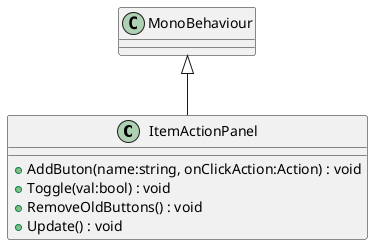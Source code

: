 @startuml
class ItemActionPanel {
    + AddButon(name:string, onClickAction:Action) : void
    + Toggle(val:bool) : void
    + RemoveOldButtons() : void
    + Update() : void
}
MonoBehaviour <|-- ItemActionPanel
@enduml
